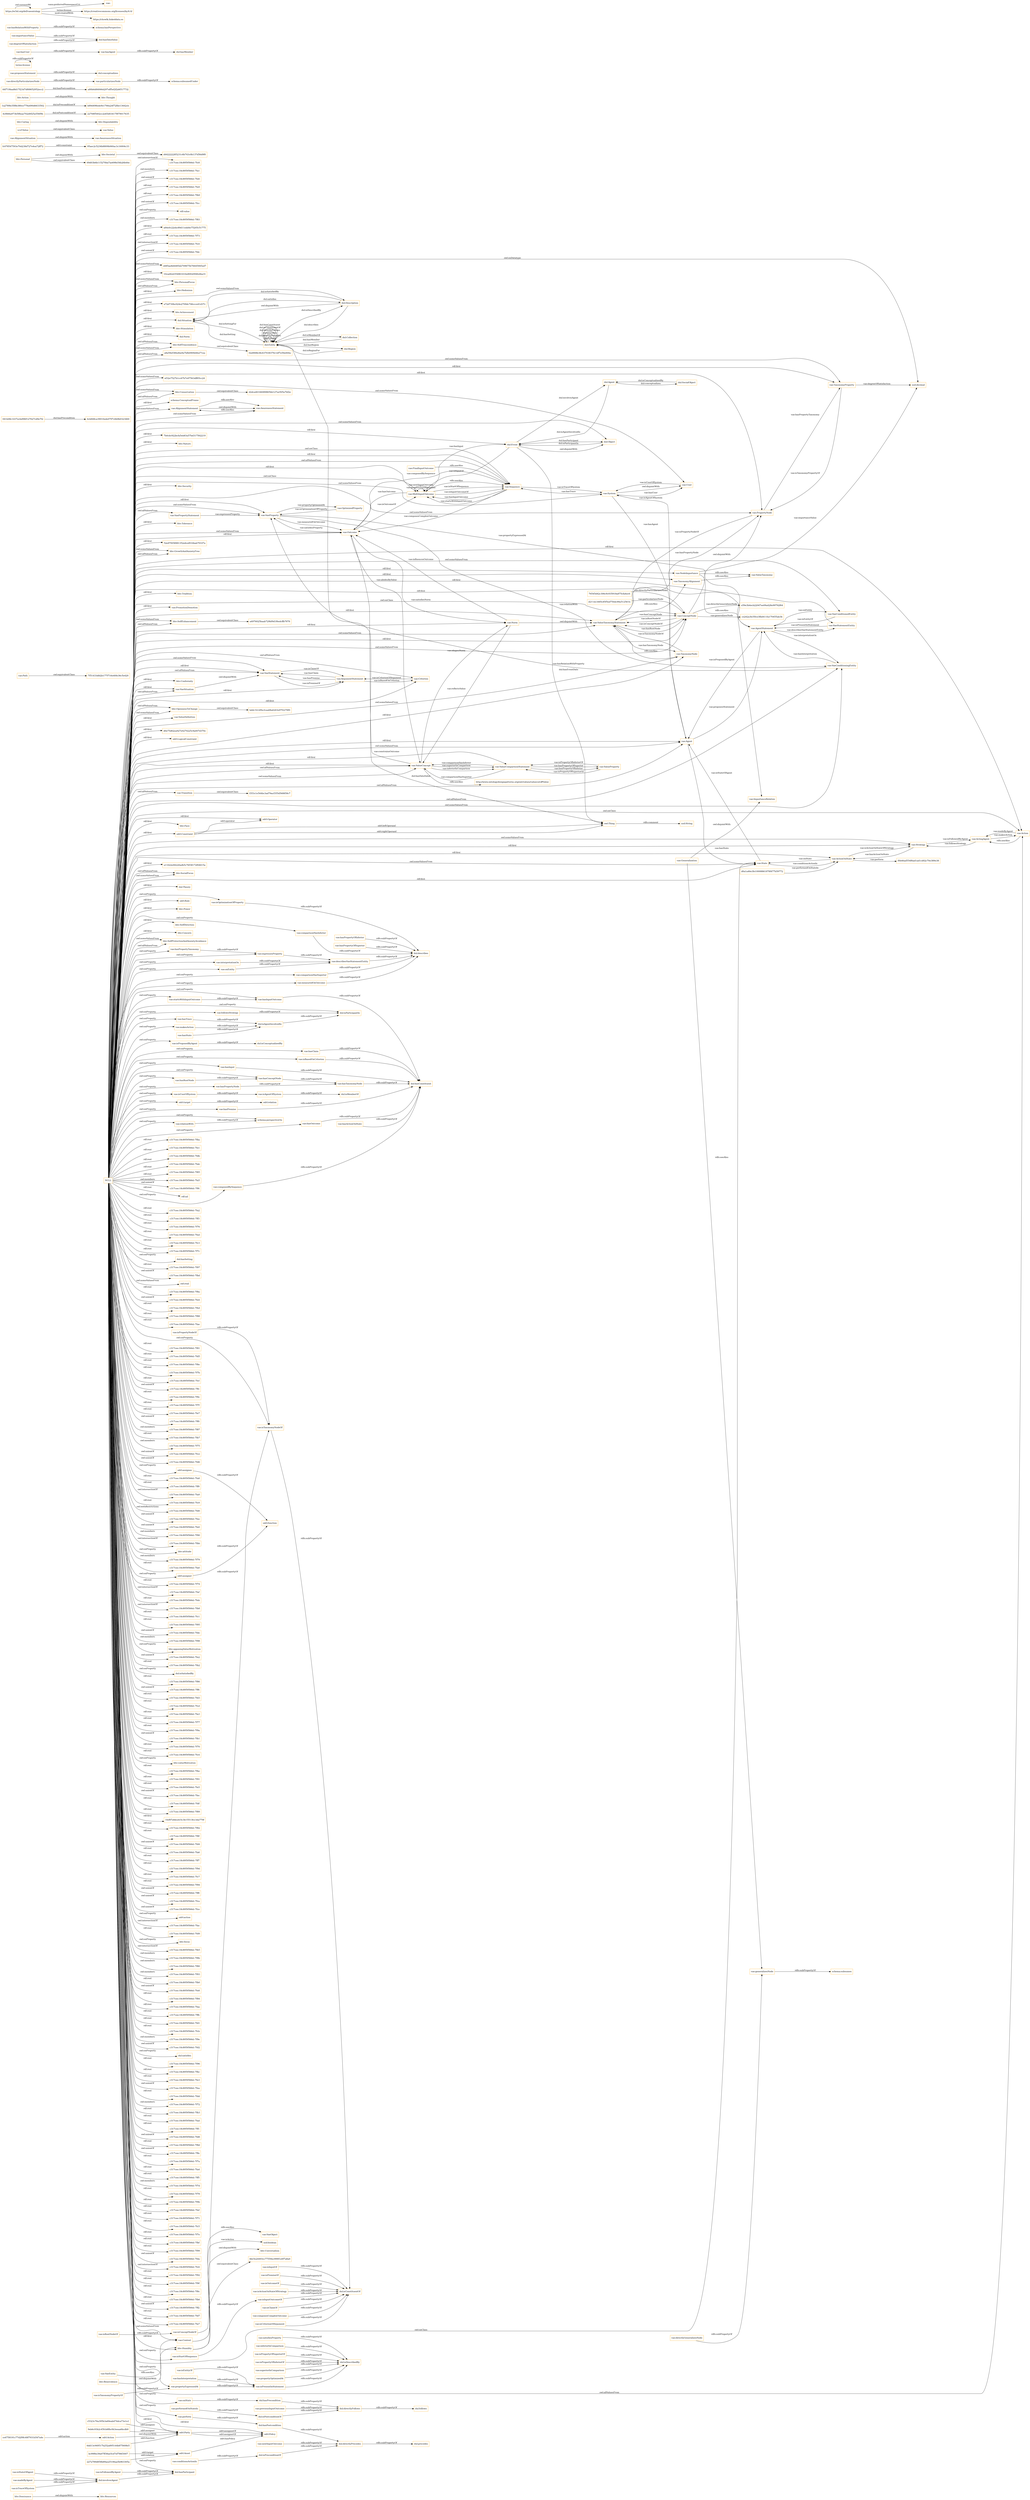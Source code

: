 digraph ar2dtool_diagram { 
rankdir=LR;
size="1501"
node [shape = rectangle, color="orange"]; "bhv:Dominance" "dul:Situation" "odrl:Action" "vae:Path" "e685ae8d4485d2709675b76645945ed7" "10cad42d354861616e8002094fe4ba31" "4cb848ca39010ede0797c6b9b0323460" "bhv:PersonalFocus" "bhv:Hedonism" "bhv:Societal" "vae:NodeImportance" "76545d42c306c9c935918a875cfa4ec6" "bhv:Universalism" "ce4758191c77d2f9fc48f7931b547a4e" "a72d730bc024e2709dc746ccce41d37c" "95aec2c5236b8809b060ac3c16004c33" "vae:AwarenessSituation" "02d908b38c637038379c1df7e59e004a" "vae:Value" "d442222285231c6b743c0b137d56d9f0" "bhv:Achievement" "odrl:Policy" "bhv:Stimulation" "d0a1a46e3fe10008861878f477b59772" "dul:Norm" "vae:AlignmentSituation" "odrl:Operator" "a8a59ef38fa4be9a7bfb0909d4b271ea" "vae:VaeProperty" "bhv:SelfTrascendence" "ef32e7527b1cc67b7e97563dff05cc24" "vae:Outcome" "schema:ConceptualFrame" "vae:VaeEntity" "vae:MultiInputOutcome" "bc99f6e39a07ff38ae5cd7ef786f3007" "bhv:Conservation" "vae:AlignmentStatement" "7b0cbc922bcfa5eb83a57bd317562219" "bhv:Dependability" "227a789d858b89ae25106aa5b963305a" "dul:SocialObject" "bhv:Caring" "odrl:Asset" "bhv:Nature" "e59e3b4ecb22047ee09a428e99792f64" "vae:Generalization" "69d03b6b115270ba7ae698e54b26b44e" "vae:Context" "d2dca46166089865bb127ee505a7bf2e" "vae:ActionOnState" "vae:VaeStatement" "vae:TaxonomyProperty" "bhv:Security" "22708f5402cc2e65d03417f879017635" "vae:ConceptNode" "dul:Object" "bddc1b1df4a3caa68a6263e97f2278f0" "b89d498ede9e1766a24f72fbe13442cb" "f0b46ad554f6ad1ad1cd02c70e389e38" "bhv:Tolerance" "vae:System" "bhv:Humility" "odrl:Party" "7f51433dfd2b177f716e40fe36c5e420" "d211dc3485c85f5ed750dc99a512561b" "6dd13c949517b252a895144b875608e5" "vae:Norm" "52e97f458981352e6cef016bab79107a" "bhv:GrowthAndAnxietyFree" "vae:User" "vae:Sequence" "vae:AgentStatement" "vae:VaeConditionedEntity" "fc078547593e70d238d727e4ea72ff72" "bhv:Tradition" "dul:Event" "vae:PromotionDemotion" "dul:Agent" "vae:ValueTaxonomyStatement" "vae:TaxonomyAlignment" "bhv:SelfEnhancement" "vae:Strategy" "vae:Agent" "bhv:Benevolence" "vae:FinalInputOutcome" "vae:VaeSituation" "bhv:Conformity" "vae:Action" "bhv:Resources" "dul:Collection" "vae:AwarenessStatement" "8dc5e24493cc77559ec999f1e0f7a8a0" "vae:ValueDefinition" "bhv:OpennessToChange" "ce242a3b35fce3fbd411fa170455ab3b" "d0e75d62ea927e0270225c9a007d370c" "c5323c76a395b3a69eab474dca73e1e1" "vae:ActingAgent" "odrl:LogicalConstraint" "9eb6c93b2c45fcb8fbc0b3eeaa6bcdb9" "vae:ValueConcept" "vae:PropertyNode" "vae:ValueProperty" "vae:ValueComparisonStatement" "vae:VaeStatementEntity" "vae:Criterion" "bhv:Thought" "vae:Transition" "vae:State" "dul:Entity" "bhv:Face" "vae:VaeConditioningEntity" "vae:TaxonomyNode" "vae:VaePropertyStatement" "a11622e94220adb5c76f38172f04615a" "bhv:SocialFocus" "odrl:Constraint" "vae:OptimizedProperty" "dul:Theory" "dul:Region" "dul:Description" "6cf666a973b5f8eae702d0f25a556f9b" "1a2789b35f8b380ce779a490d6633502" "a80b6d84066d297eff5ef2f2d6517732" "bhv:Action" "vcvf:Value" "odrl:Rule" "bhv:Power" "vae:ImportanceRelation" "bhv:Personal" "a4976025baab729bf9d1f6edcffb7878" "f353c1e544bc3ad79acf355d568858c7" "041b08c1437ecfa996f127627cd9e7f2" "44f719bad8d17f23d7df68652952ecc2" "vae:ArgumentStatement" "bhv:SelfDirection" "bhv:Concern" "bhv:SelfProtectionAndAnxietyAvoidance" ; /*classes style*/
	"bhv:Action" -> "bhv:Thought" [ label = "owl:disjointWith" ];
	"vae:particularizesNode" -> "schema:subsumedUnder" [ label = "rdfs:subPropertyOf" ];
	"vae:hasConceptNode" -> "vae:hasTaxonomyNode" [ label = "rdfs:subPropertyOf" ];
	"vae:ConceptNode" -> "vae:PropertyNode" [ label = "owl:disjointWith" ];
	"vae:isTaxonomyNodeOf" -> "dul:isConstituentOf" [ label = "rdfs:subPropertyOf" ];
	"vae:proposesStatement" -> "dul:conceptualizes" [ label = "rdfs:subPropertyOf" ];
	"vae:previousInputOutcome" -> "dul:directlyFollows" [ label = "rdfs:subPropertyOf" ];
	"vae:hasTaxonomyNode" -> "dul:hasConstituent" [ label = "rdfs:subPropertyOf" ];
	"vae:nextInputOutcome" -> "dul:directlyPrecedes" [ label = "rdfs:subPropertyOf" ];
	"vae:VaeSituation" -> "vae:VaeStatement" [ label = "owl:disjointWith" ];
	"vae:comparisonHasInferior" -> "dul:describes" [ label = "rdfs:subPropertyOf" ];
	"vae:hasTrace" -> "dul:isAgentInvolvedIn" [ label = "rdfs:subPropertyOf" ];
	"vae:Path" -> "7f51433dfd2b177f716e40fe36c5e420" [ label = "owl:equivalentClass" ];
	"vae:isInputOf" -> "dul:isConstituentOf" [ label = "rdfs:subPropertyOf" ];
	"dul:involvesAgent" -> "dul:hasParticipant" [ label = "rdfs:subPropertyOf" ];
	"terms:license" -> "terms:license" [ label = "rdfs:subPropertyOf" ];
	"dul:isAgentInvolvedIn" -> "dul:isParticipantIn" [ label = "rdfs:subPropertyOf" ];
	"bhv:SelfTrascendence" -> "02d908b38c637038379c1df7e59e004a" [ label = "owl:equivalentClass" ];
	"vae:describesVaeStatementEntity" -> "dul:describes" [ label = "rdfs:subPropertyOf" ];
	"vae:hasPropertyTaxonomy" -> "vae:expressesProperty" [ label = "rdfs:subPropertyOf" ];
	"dul:Event" -> "dul:Object" [ label = "owl:disjointWith" ];
	"vae:isPremiseOf" -> "dul:isConstituentOf" [ label = "rdfs:subPropertyOf" ];
	"vae:interpretationOn" -> "vae:describesVaeStatementEntity" [ label = "rdfs:subPropertyOf" ];
	"dul:Description" -> "dul:Situation" [ label = "owl:disjointWith" ];
	"odrl:Action" -> "odrl:Party" [ label = "owl:disjointWith" ];
	"vae:madeByAgent" -> "dul:involvesAgent" [ label = "rdfs:subPropertyOf" ];
	"dul:isPreconditionOf" -> "dul:directlyPrecedes" [ label = "rdfs:subPropertyOf" ];
	"vae:isOutcomeOf" -> "dul:isConstituentOf" [ label = "rdfs:subPropertyOf" ];
	"vae:isPresentInStatement" -> "dul:isDescribedBy" [ label = "rdfs:subPropertyOf" ];
	"vae:hasInput" -> "dul:hasConstituent" [ label = "rdfs:subPropertyOf" ];
	"bhv:Personal" -> "bhv:Societal" [ label = "owl:disjointWith" ];
	"bhv:Personal" -> "69d03b6b115270ba7ae698e54b26b44e" [ label = "owl:equivalentClass" ];
	"vae:hasUser" -> "vae:hasAgent" [ label = "rdfs:subPropertyOf" ];
	"vae:onState" -> "dul:hasPrecondition" [ label = "rdfs:subPropertyOf" ];
	"vae:hasActionOnState" -> "dul:hasConstituent" [ label = "rdfs:subPropertyOf" ];
	"vae:hasPropertyNode" -> "vae:hasTaxonomyNode" [ label = "rdfs:subPropertyOf" ];
	"dul:hasPrecondition" -> "dul:directlyFollows" [ label = "rdfs:subPropertyOf" ];
	"vae:hasPropertyOfSuperior" -> "dul:describes" [ label = "rdfs:subPropertyOf" ];
	"bhv:Conservation" -> "d2dca46166089865bb127ee505a7bf2e" [ label = "owl:equivalentClass" ];
	"vae:isPropertyNodeOf" -> "vae:isTaxonomyNodeOf" [ label = "rdfs:subPropertyOf" ];
	"bhv:Societal" -> "d442222285231c6b743c0b137d56d9f0" [ label = "owl:equivalentClass" ];
	"vae:Transition" -> "f353c1e544bc3ad79acf355d568858c7" [ label = "owl:equivalentClass" ];
	"vae:comparisonHasSuperior" -> "dul:describes" [ label = "rdfs:subPropertyOf" ];
	"vae:hasOutcome" -> "dul:hasConstituent" [ label = "rdfs:subPropertyOf" ];
	"vae:Norm" -> "vae:ValueTaxonomyStatement" [ label = "owl:disjointWith" ];
	"vae:importanceValue" -> "dul:hasDataValue" [ label = "rdfs:subPropertyOf" ];
	"vae:isProposedByAgent" -> "dul:isConceptualizedBy" [ label = "rdfs:subPropertyOf" ];
	"bhv:Dominance" -> "bhv:Resources" [ label = "owl:disjointWith" ];
	"vae:isEntityOf" -> "vae:isPresentInStatement" [ label = "rdfs:subPropertyOf" ];
	"vae:MultiInputOutcome" -> "vae:Sequence" [ label = "rdfs:seeAlso" ];
	"vae:propertyExpressedAt" -> "vae:isPresentInStatement" [ label = "rdfs:subPropertyOf" ];
	"vae:hasState" -> "dul:isAgentInvolvedIn" [ label = "rdfs:subPropertyOf" ];
	"vae:AwarenessStatement" -> "vae:AlignmentStatement" [ label = "rdfs:seeAlso" ];
	"vae:isConceptNodeOf" -> "vae:isTaxonomyNodeOf" [ label = "rdfs:subPropertyOf" ];
	"bhv:Caring" -> "bhv:Dependability" [ label = "owl:disjointWith" ];
	"vae:hasRootNode" -> "vae:hasConceptNode" [ label = "rdfs:subPropertyOf" ];
	"vae:isAgentOfSystem" -> "dul:isMemberOf" [ label = "rdfs:subPropertyOf" ];
	"vae:ValueConcept" -> "http://www.ontologydesignpatterns.org/ont/values/valuecore#Value" [ label = "rdfs:seeAlso" ];
	"vae:isInputOutcomeOf" -> "dul:isConstituentOf" [ label = "rdfs:subPropertyOf" ];
	"vae:isTaxonomyPropertyOf" -> "vae:propertyExpressedAt" [ label = "rdfs:subPropertyOf" ];
	"vae:directlyParticularizesNode" -> "vae:particularizesNode" [ label = "rdfs:subPropertyOf" ];
	"vae:isRootNodeOf" -> "vae:isConceptNodeOf" [ label = "rdfs:subPropertyOf" ];
	"vae:expressesProperty" -> "vae:describesVaeStatementEntity" [ label = "rdfs:subPropertyOf" ];
	"vae:hasAgent" -> "dul:hasMember" [ label = "rdfs:subPropertyOf" ];
	"vae:isFollowedByAgent" -> "dul:hasParticipant" [ label = "rdfs:subPropertyOf" ];
	"vae:hasRelationWithProperty" -> "schema:hasPerspective" [ label = "rdfs:subPropertyOf" ];
	"vae:measuredOnOutcome" -> "dul:describes" [ label = "rdfs:subPropertyOf" ];
	"vae:perform" -> "dul:hasPostcondition" [ label = "rdfs:subPropertyOf" ];
	"vcvf:Value" -> "vae:Value" [ label = "owl:equivalentClass" ];
	"vae:isTraceOfSystem" -> "dul:involvesAgent" [ label = "rdfs:subPropertyOf" ];
	"vae:degreeOfSatisfaction" -> "dul:hasDataValue" [ label = "rdfs:subPropertyOf" ];
	"vae:directlyGeneralizesNode" -> "vae:generalizesNode" [ label = "rdfs:subPropertyOf" ];
	"vae:conditionsActionIn" -> "dul:isPreconditionOf" [ label = "rdfs:subPropertyOf" ];
	"vae:superiorInComparison" -> "dul:isDescribedBy" [ label = "rdfs:subPropertyOf" ];
	"vae:System" -> "vae:User" [ label = "owl:disjointWith" ];
	"vae:ValueTaxonomyStatement" -> "vae:TaxonomyAlignment" [ label = "rdfs:seeAlso" ];
	"vae:TaxonomyNode" -> "vae:ValueTaxonomyStatement" [ label = "rdfs:seeAlso" ];
	"vae:followsStrategy" -> "dul:isParticipantIn" [ label = "rdfs:subPropertyOf" ];
	"vae:hasPropertyOfInferior" -> "dul:describes" [ label = "rdfs:subPropertyOf" ];
	"vae:composedBySequence" -> "dul:hasConstituent" [ label = "rdfs:subPropertyOf" ];
	"vae:AlignmentSituation" -> "vae:AwarenessSituation" [ label = "owl:disjointWith" ];
	"https://w3id.org/def/vaeontology" -> "vae:" [ label = "vann:preferredNamespaceUri" ];
	"https://w3id.org/def/vaeontology" -> "https://creativecommons.org/licenses/by/4.0/" [ label = "terms:license" ];
	"https://w3id.org/def/vaeontology" -> "https://w3id.org/def/vaeontology" [ label = "owl:versionIRI" ];
	"https://w3id.org/def/vaeontology" -> "https://chowlk.linkeddata.es" [ label = "mod:createdWith" ];
	"vae:isActionOnStateOfStrategy" -> "dul:isConstituentOf" [ label = "rdfs:subPropertyOf" ];
	"vae:startsWithInputOutcome" -> "vae:hasInputOutcome" [ label = "rdfs:subPropertyOf" ];
	"vae:isOptimizationOfProperty" -> "dul:describes" [ label = "rdfs:subPropertyOf" ];
	"vae:propertyOptimizedAt" -> "dul:isDescribedBy" [ label = "rdfs:subPropertyOf" ];
	"bhv:Humility" -> "bhv:Universalism" [ label = "owl:disjointWith" ];
	"bhv:Humility" -> "8dc5e24493cc77559ec999f1e0f7a8a0" [ label = "owl:equivalentClass" ];
	"vae:FinalInputOutcome" -> "vae:Sequence" [ label = "rdfs:seeAlso" ];
	"odrl:target" -> "odrl:relation" [ label = "rdfs:subPropertyOf" ];
	"bhv:SelfEnhancement" -> "a4976025baab729bf9d1f6edcffb7878" [ label = "owl:equivalentClass" ];
	"dul:directlyPrecedes" -> "dul:precedes" [ label = "rdfs:subPropertyOf" ];
	"vae:makesAction" -> "dul:isAgentInvolvedIn" [ label = "rdfs:subPropertyOf" ];
	"vae:satisfiesProperty" -> "dul:isDescribedBy" [ label = "rdfs:subPropertyOf" ];
	"vae:TaxonomyAlignment" -> "vae:ValueTaxonomy" [ label = "rdfs:seeAlso" ];
	"vae:relationWith" -> "schema:perspectiveOn" [ label = "rdfs:subPropertyOf" ];
	"vae:NodeImportance" -> "vae:ValueTaxonomy" [ label = "rdfs:seeAlso" ];
	"vae:NodeImportance" -> "vae:ImportanceRelation" [ label = "rdfs:seeAlso" ];
	"vae:Action" -> "vae:ActingAgent" [ label = "rdfs:seeAlso" ];
	"vae:inferiorInComparison" -> "dul:isDescribedBy" [ label = "rdfs:subPropertyOf" ];
	"vae:VaeEntity" -> "vae:Context" [ label = "rdfs:seeAlso" ];
	"vae:isClaimOf" -> "dul:isConstituentOf" [ label = "rdfs:subPropertyOf" ];
	"vae:hasInputOutcome" -> "dul:hasConstituent" [ label = "rdfs:subPropertyOf" ];
	"vae:isPropertyOfSuperiorOf" -> "dul:isDescribedBy" [ label = "rdfs:subPropertyOf" ];
	"vae:isStateOfAgent" -> "dul:involvesAgent" [ label = "rdfs:subPropertyOf" ];
	"vae:Generalization" -> "vae:generalizesNode" [ label = "rdfs:seeAlso" ];
	"vae:Generalization" -> "vae:ImportanceRelation" [ label = "owl:disjointWith" ];
	"vae:Context" -> "vae:VaeObject" [ label = "rdfs:seeAlso" ];
	"NULL" -> "c317cee:18c8959566d:-7fba" [ label = "rdf:rest" ];
	"NULL" -> "c317cee:18c8959566d:-7fe1" [ label = "rdf:rest" ];
	"NULL" -> "vae:hasConceptNode" [ label = "owl:onProperty" ];
	"NULL" -> "c317cee:18c8959566d:-7fdb" [ label = "rdf:rest" ];
	"NULL" -> "bhv:PersonalFocus" [ label = "owl:someValuesFrom" ];
	"NULL" -> "bhv:Hedonism" [ label = "rdf:first" ];
	"NULL" -> "c317cee:18c8959566d:-7fab" [ label = "rdf:rest" ];
	"NULL" -> "c317cee:18c8959566d:-7f85" [ label = "rdf:rest" ];
	"NULL" -> "c317cee:18c8959566d:-7fa5" [ label = "owl:members" ];
	"NULL" -> "bhv:Conservation" [ label = "owl:allValuesFrom" ];
	"NULL" -> "c317cee:18c8959566d:-7ff4" [ label = "owl:unionOf" ];
	"NULL" -> "rdf:nil" [ label = "rdf:rest" ];
	"NULL" -> "vae:VaeConditioningEntity" [ label = "owl:someValuesFrom" ];
	"NULL" -> "vae:isBasedOnCriterion" [ label = "owl:onProperty" ];
	"NULL" -> "vae:interpretationOn" [ label = "owl:onProperty" ];
	"NULL" -> "vae:isTaxonomyNodeOf" [ label = "owl:onProperty" ];
	"NULL" -> "vae:ConceptNode" [ label = "rdf:first" ];
	"NULL" -> "c317cee:18c8959566d:-7fa2" [ label = "rdf:rest" ];
	"NULL" -> "vae:PropertyNode" [ label = "rdf:first" ];
	"NULL" -> "c317cee:18c8959566d:-7ff3" [ label = "rdf:rest" ];
	"NULL" -> "c317cee:18c8959566d:-7f76" [ label = "rdf:rest" ];
	"NULL" -> "e685ae8d4485d2709675b76645945ed7" [ label = "owl:someValuesFrom" ];
	"NULL" -> "c317cee:18c8959566d:-7fed" [ label = "rdf:rest" ];
	"NULL" -> "odrl:assignee" [ label = "owl:onProperty" ];
	"NULL" -> "vae:ConceptNode" [ label = "owl:someValuesFrom" ];
	"NULL" -> "c317cee:18c8959566d:-7fc3" [ label = "rdf:rest" ];
	"NULL" -> "c317cee:18c8959566d:-7f7c" [ label = "rdf:rest" ];
	"NULL" -> "vae:expressesProperty" [ label = "owl:onProperty" ];
	"NULL" -> "vae:VaeSituation" [ label = "owl:allValuesFrom" ];
	"NULL" -> "dul:hasSetting" [ label = "owl:onProperty" ];
	"NULL" -> "a11622e94220adb5c76f38172f04615a" [ label = "rdf:first" ];
	"NULL" -> "c317cee:18c8959566d:-7f97" [ label = "rdf:rest" ];
	"NULL" -> "bhv:SelfTrascendence" [ label = "owl:someValuesFrom" ];
	"NULL" -> "c317cee:18c8959566d:-7fbd" [ label = "owl:unionOf" ];
	"NULL" -> "owl:real" [ label = "owl:someValuesFrom" ];
	"NULL" -> "odrl:LogicalConstraint" [ label = "rdf:first" ];
	"NULL" -> "c317cee:18c8959566d:-7f8a" [ label = "rdf:rest" ];
	"NULL" -> "vae:onEntity" [ label = "owl:onProperty" ];
	"NULL" -> "vae:VaeConditioningEntity" [ label = "owl:allValuesFrom" ];
	"NULL" -> "c317cee:18c8959566d:-7fe4" [ label = "owl:unionOf" ];
	"NULL" -> "c317cee:18c8959566d:-7fb4" [ label = "rdf:rest" ];
	"NULL" -> "vae:TaxonomyNode" [ label = "rdf:first" ];
	"NULL" -> "c317cee:18c8959566d:-7f88" [ label = "rdf:rest" ];
	"NULL" -> "c317cee:18c8959566d:-7fae" [ label = "rdf:rest" ];
	"NULL" -> "vae:comparisonHasInferior" [ label = "owl:onProperty" ];
	"NULL" -> "a72d730bc024e2709dc746ccce41d37c" [ label = "rdf:first" ];
	"NULL" -> "vae:isUserOfSystem" [ label = "owl:onProperty" ];
	"NULL" -> "c317cee:18c8959566d:-7f81" [ label = "rdf:rest" ];
	"NULL" -> "c317cee:18c8959566d:-7fd5" [ label = "rdf:rest" ];
	"NULL" -> "c317cee:18c8959566d:-7f8e" [ label = "rdf:rest" ];
	"NULL" -> "vae:ActionOnState" [ label = "rdf:first" ];
	"NULL" -> "vae:VaeStatement" [ label = "owl:someValuesFrom" ];
	"NULL" -> "c317cee:18c8959566d:-7f7b" [ label = "rdf:rest" ];
	"NULL" -> "c317cee:18c8959566d:-7fcf" [ label = "rdf:rest" ];
	"NULL" -> "vae:Criterion" [ label = "owl:allValuesFrom" ];
	"NULL" -> "c317cee:18c8959566d:-7ffc" [ label = "owl:unionOf" ];
	"NULL" -> "bhv:GrowthAndAnxietyFree" [ label = "owl:someValuesFrom" ];
	"NULL" -> "vae:Strategy" [ label = "owl:someValuesFrom" ];
	"NULL" -> "c317cee:18c8959566d:-7f9c" [ label = "rdf:rest" ];
	"NULL" -> "vae:ConceptNode" [ label = "owl:onClass" ];
	"NULL" -> "vae:Action" [ label = "rdf:first" ];
	"NULL" -> "vae:hasOutcome" [ label = "owl:onProperty" ];
	"NULL" -> "c317cee:18c8959566d:-7f7f" [ label = "rdf:rest" ];
	"NULL" -> "c317cee:18c8959566d:-7fe7" [ label = "rdf:rest" ];
	"NULL" -> "vae:AwarenessStatement" [ label = "owl:someValuesFrom" ];
	"NULL" -> "c317cee:18c8959566d:-7ff0" [ label = "owl:unionOf" ];
	"NULL" -> "c317cee:18c8959566d:-7f87" [ label = "owl:members" ];
	"NULL" -> "c317cee:18c8959566d:-7fb7" [ label = "rdf:rest" ];
	"NULL" -> "c317cee:18c8959566d:-7f75" [ label = "owl:members" ];
	"NULL" -> "vae:startsWithInputOutcome" [ label = "owl:onProperty" ];
	"NULL" -> "c317cee:18c8959566d:-7fc2" [ label = "owl:unionOf" ];
	"NULL" -> "odrl:Operator" [ label = "rdf:first" ];
	"NULL" -> "c317cee:18c8959566d:-7fd6" [ label = "owl:unionOf" ];
	"NULL" -> "d0e75d62ea927e0270225c9a007d370c" [ label = "rdf:first" ];
	"NULL" -> "vae:Agent" [ label = "owl:someValuesFrom" ];
	"NULL" -> "vae:isStartOfSequence" [ label = "owl:onProperty" ];
	"NULL" -> "bhv:Tradition" [ label = "rdf:first" ];
	"NULL" -> "c317cee:18c8959566d:-7fa8" [ label = "rdf:rest" ];
	"NULL" -> "vae:hasInput" [ label = "owl:onProperty" ];
	"NULL" -> "c317cee:18c8959566d:-7ff9" [ label = "rdf:rest" ];
	"NULL" -> "vae:Sequence" [ label = "owl:onClass" ];
	"NULL" -> "vae:hasRootNode" [ label = "owl:onProperty" ];
	"NULL" -> "vae:NodeImportance" [ label = "rdf:first" ];
	"NULL" -> "c317cee:18c8959566d:-7fa9" [ label = "owl:intersectionOf" ];
	"NULL" -> "c317cee:18c8959566d:-7fc9" [ label = "rdf:rest" ];
	"NULL" -> "vae:VaeConditionedEntity" [ label = "owl:someValuesFrom" ];
	"NULL" -> "c317cee:18c8959566d:-7fd0" [ label = "owl:withRestrictions" ];
	"NULL" -> "c317cee:18c8959566d:-7fee" [ label = "owl:unionOf" ];
	"NULL" -> "bhv:SelfEnhancement" [ label = "owl:someValuesFrom" ];
	"NULL" -> "bhv:GrowthAndAnxietyFree" [ label = "owl:allValuesFrom" ];
	"NULL" -> "vae:Outcome" [ label = "owl:someValuesFrom" ];
	"NULL" -> "bhv:SelfDirection" [ label = "rdf:first" ];
	"NULL" -> "vae:hasInputOutcome" [ label = "owl:onProperty" ];
	"NULL" -> "vae:TaxonomyProperty" [ label = "owl:someValuesFrom" ];
	"NULL" -> "dul:Theory" [ label = "rdf:first" ];
	"NULL" -> "c317cee:18c8959566d:-7fe0" [ label = "owl:unionOf" ];
	"NULL" -> "dul:Event" [ label = "rdf:first" ];
	"NULL" -> "c317cee:18c8959566d:-7f90" [ label = "owl:members" ];
	"NULL" -> "vae:ArgumentStatement" [ label = "rdf:first" ];
	"NULL" -> "c317cee:18c8959566d:-7fbb" [ label = "owl:intersectionOf" ];
	"NULL" -> "bhv:attitude" [ label = "owl:onProperty" ];
	"NULL" -> "c317cee:18c8959566d:-7f79" [ label = "owl:members" ];
	"NULL" -> "vae:Norm" [ label = "rdf:first" ];
	"NULL" -> "c317cee:18c8959566d:-7fa0" [ label = "rdf:rest" ];
	"NULL" -> "schema:perspectiveOn" [ label = "owl:onProperty" ];
	"NULL" -> "c317cee:18c8959566d:-7f74" [ label = "rdf:rest" ];
	"NULL" -> "c317cee:18c8959566d:-7faf" [ label = "owl:intersectionOf" ];
	"NULL" -> "c317cee:18c8959566d:-7feb" [ label = "rdf:rest" ];
	"NULL" -> "vae:VaeProperty" [ label = "rdf:first" ];
	"NULL" -> "c317cee:18c8959566d:-7fb8" [ label = "owl:intersectionOf" ];
	"NULL" -> "c317cee:18c8959566d:-7fc1" [ label = "rdf:rest" ];
	"NULL" -> "c317cee:18c8959566d:-7f95" [ label = "rdf:rest" ];
	"NULL" -> "c317cee:18c8959566d:-7fde" [ label = "owl:unionOf" ];
	"NULL" -> "c317cee:18c8959566d:-7f98" [ label = "owl:members" ];
	"NULL" -> "bhv:opposingValueMotivation" [ label = "owl:onProperty" ];
	"NULL" -> "bhv:Humility" [ label = "rdf:first" ];
	"NULL" -> "c317cee:18c8959566d:-7fe2" [ label = "owl:unionOf" ];
	"NULL" -> "c317cee:18c8959566d:-7fb2" [ label = "rdf:rest" ];
	"NULL" -> "dul:isSatisfiedBy" [ label = "owl:onProperty" ];
	"NULL" -> "vae:TaxonomyProperty" [ label = "rdf:first" ];
	"NULL" -> "c317cee:18c8959566d:-7f86" [ label = "rdf:rest" ];
	"NULL" -> "c317cee:18c8959566d:-7ff6" [ label = "owl:unionOf" ];
	"NULL" -> "c317cee:18c8959566d:-7fd3" [ label = "rdf:rest" ];
	"NULL" -> "vae:State" [ label = "owl:onClass" ];
	"NULL" -> "c317cee:18c8959566d:-7fcd" [ label = "rdf:rest" ];
	"NULL" -> "c317cee:18c8959566d:-7fa3" [ label = "rdf:rest" ];
	"NULL" -> "bhv:OpennessToChange" [ label = "owl:allValuesFrom" ];
	"NULL" -> "c317cee:18c8959566d:-7f77" [ label = "rdf:rest" ];
	"NULL" -> "c317cee:18c8959566d:-7f9a" [ label = "rdf:rest" ];
	"NULL" -> "vae:VaeStatement" [ label = "rdf:first" ];
	"NULL" -> "c317cee:18c8959566d:-7fb1" [ label = "owl:unionOf" ];
	"NULL" -> "vae:VaeSituation" [ label = "rdf:first" ];
	"NULL" -> "c317cee:18c8959566d:-7f70" [ label = "rdf:rest" ];
	"NULL" -> "c317cee:18c8959566d:-7fc4" [ label = "rdf:rest" ];
	"NULL" -> "bhv:valueMotivation" [ label = "owl:onProperty" ];
	"NULL" -> "vae:relationWith" [ label = "owl:onProperty" ];
	"NULL" -> "c317cee:18c8959566d:-7fbe" [ label = "rdf:rest" ];
	"NULL" -> "bhv:Stimulation" [ label = "rdf:first" ];
	"NULL" -> "c317cee:18c8959566d:-7f91" [ label = "rdf:rest" ];
	"NULL" -> "c317cee:18c8959566d:-7fe5" [ label = "rdf:rest" ];
	"NULL" -> "ef32e7527b1cc67b7e97563dff05cc24" [ label = "owl:someValuesFrom" ];
	"NULL" -> "c317cee:18c8959566d:-7fec" [ label = "owl:unionOf" ];
	"NULL" -> "c317cee:18c8959566d:-7fdf" [ label = "rdf:rest" ];
	"NULL" -> "odrl:Constraint" [ label = "rdf:first" ];
	"NULL" -> "vae:Action" [ label = "owl:onClass" ];
	"NULL" -> "odrl:target" [ label = "owl:onProperty" ];
	"NULL" -> "c317cee:18c8959566d:-7f89" [ label = "rdf:rest" ];
	"NULL" -> "1fef87e8dcefc5c3b15513fcc3da779f" [ label = "rdf:first" ];
	"NULL" -> "vae:Transition" [ label = "owl:allValuesFrom" ];
	"NULL" -> "c317cee:18c8959566d:-7f82" [ label = "rdf:rest" ];
	"NULL" -> "c317cee:18c8959566d:-7f8f" [ label = "rdf:rest" ];
	"NULL" -> "vae:makesAction" [ label = "owl:onProperty" ];
	"NULL" -> "c317cee:18c8959566d:-7fd4" [ label = "owl:unionOf" ];
	"NULL" -> "dul:Object" [ label = "owl:someValuesFrom" ];
	"NULL" -> "vae:onState" [ label = "owl:onProperty" ];
	"NULL" -> "dul:isParticipantIn" [ label = "owl:onProperty" ];
	"NULL" -> "vae:VaeProperty" [ label = "owl:someValuesFrom" ];
	"NULL" -> "bhv:SelfProtectionAndAnxietyAvoidance" [ label = "owl:someValuesFrom" ];
	"NULL" -> "vae:Agent" [ label = "owl:allValuesFrom" ];
	"NULL" -> "c317cee:18c8959566d:-7fa6" [ label = "rdf:rest" ];
	"NULL" -> "c317cee:18c8959566d:-7ff7" [ label = "rdf:rest" ];
	"NULL" -> "c317cee:18c8959566d:-7f9d" [ label = "rdf:rest" ];
	"NULL" -> "c317cee:18c8959566d:-7fc7" [ label = "rdf:rest" ];
	"NULL" -> "vae:PropertyNode" [ label = "owl:someValuesFrom" ];
	"NULL" -> "dul:Situation" [ label = "rdf:first" ];
	"NULL" -> "bhv:SelfEnhancement" [ label = "owl:allValuesFrom" ];
	"NULL" -> "c317cee:18c8959566d:-7f94" [ label = "rdf:rest" ];
	"NULL" -> "vae:hasPropertyNode" [ label = "owl:onProperty" ];
	"NULL" -> "dul:Description" [ label = "owl:someValuesFrom" ];
	"NULL" -> "c317cee:18c8959566d:-7ff8" [ label = "owl:unionOf" ];
	"NULL" -> "c317cee:18c8959566d:-7fca" [ label = "owl:unionOf" ];
	"NULL" -> "bhv:Conservation" [ label = "owl:someValuesFrom" ];
	"NULL" -> "bhv:PersonalFocus" [ label = "owl:allValuesFrom" ];
	"NULL" -> "schema:ConceptualFrame" [ label = "rdf:first" ];
	"NULL" -> "vae:Strategy" [ label = "rdf:first" ];
	"NULL" -> "vae:Outcome" [ label = "rdf:first" ];
	"NULL" -> "c317cee:18c8959566d:-7fce" [ label = "owl:unionOf" ];
	"NULL" -> "odrl:action" [ label = "owl:onProperty" ];
	"NULL" -> "vae:isProposedByAgent" [ label = "owl:onProperty" ];
	"NULL" -> "c317cee:18c8959566d:-7fac" [ label = "owl:intersectionOf" ];
	"NULL" -> "c317cee:18c8959566d:-7fd9" [ label = "rdf:rest" ];
	"NULL" -> "bhv:focus" [ label = "owl:onProperty" ];
	"NULL" -> "c317cee:18c8959566d:-7fb5" [ label = "owl:intersectionOf" ];
	"NULL" -> "a8a59ef38fa4be9a7bfb0909d4b271ea" [ label = "owl:allValuesFrom" ];
	"NULL" -> "c317cee:18c8959566d:-7f8b" [ label = "owl:members" ];
	"NULL" -> "vae:MultiInputOutcome" [ label = "rdf:first" ];
	"NULL" -> "7b0cbc922bcfa5eb83a57bd317562219" [ label = "rdf:first" ];
	"NULL" -> "c317cee:18c8959566d:-7f80" [ label = "owl:members" ];
	"NULL" -> "c317cee:18c8959566d:-7f93" [ label = "owl:members" ];
	"NULL" -> "vae:ValueTaxonomyStatement" [ label = "owl:someValuesFrom" ];
	"NULL" -> "c317cee:18c8959566d:-7fb0" [ label = "rdf:rest" ];
	"NULL" -> "c317cee:18c8959566d:-7fe8" [ label = "owl:unionOf" ];
	"NULL" -> "bhv:SelfProtectionAndAnxietyAvoidance" [ label = "owl:allValuesFrom" ];
	"NULL" -> "vae:ValueDefinition" [ label = "rdf:first" ];
	"NULL" -> "vae:TaxonomyAlignment" [ label = "rdf:first" ];
	"NULL" -> "c317cee:18c8959566d:-7f84" [ label = "rdf:rest" ];
	"NULL" -> "c317cee:18c8959566d:-7faa" [ label = "rdf:rest" ];
	"NULL" -> "c317cee:18c8959566d:-7ffb" [ label = "rdf:rest" ];
	"NULL" -> "bhv:Security" [ label = "rdf:first" ];
	"NULL" -> "vae:AgentStatement" [ label = "rdf:first" ];
	"NULL" -> "vae:propertyExpressedAt" [ label = "owl:onProperty" ];
	"NULL" -> "vae:AlignmentStatement" [ label = "owl:someValuesFrom" ];
	"NULL" -> "c317cee:18c8959566d:-7fd1" [ label = "rdf:rest" ];
	"NULL" -> "bhv:OpennessToChange" [ label = "owl:someValuesFrom" ];
	"NULL" -> "c317cee:18c8959566d:-7fcb" [ label = "rdf:rest" ];
	"NULL" -> "dul:hasParticipant" [ label = "owl:onProperty" ];
	"NULL" -> "c317cee:18c8959566d:-7f9e" [ label = "owl:members" ];
	"NULL" -> "odrl:assigner" [ label = "owl:onProperty" ];
	"NULL" -> "bhv:SocialFocus" [ label = "owl:someValuesFrom" ];
	"NULL" -> "c317cee:18c8959566d:-7fd2" [ label = "owl:unionOf" ];
	"NULL" -> "vae:ValueComparisonStatement" [ label = "rdf:first" ];
	"NULL" -> "dul:satisfies" [ label = "owl:onProperty" ];
	"NULL" -> "vae:VaePropertyStatement" [ label = "owl:allValuesFrom" ];
	"NULL" -> "odrl:Rule" [ label = "rdf:first" ];
	"NULL" -> "c317cee:18c8959566d:-7f96" [ label = "rdf:rest" ];
	"NULL" -> "c317cee:18c8959566d:-7fbc" [ label = "rdf:rest" ];
	"NULL" -> "bhv:SocialFocus" [ label = "owl:allValuesFrom" ];
	"NULL" -> "vae:ValueConcept" [ label = "owl:someValuesFrom" ];
	"NULL" -> "vae:hasPremise" [ label = "owl:onProperty" ];
	"NULL" -> "c317cee:18c8959566d:-7fe3" [ label = "rdf:rest" ];
	"NULL" -> "bhv:Tolerance" [ label = "rdf:first" ];
	"NULL" -> "c317cee:18c8959566d:-7fea" [ label = "owl:unionOf" ];
	"NULL" -> "c317cee:18c8959566d:-7fdd" [ label = "rdf:rest" ];
	"NULL" -> "vae:State" [ label = "owl:someValuesFrom" ];
	"NULL" -> "c317cee:18c8959566d:-7f72" [ label = "owl:members" ];
	"NULL" -> "bhv:Power" [ label = "rdf:first" ];
	"NULL" -> "bhv:Nature" [ label = "rdf:first" ];
	"NULL" -> "c317cee:18c8959566d:-7fb3" [ label = "rdf:rest" ];
	"NULL" -> "c317cee:18c8959566d:-7fad" [ label = "rdf:rest" ];
	"NULL" -> "c317cee:18c8959566d:-7ff1" [ label = "rdf:rest" ];
	"NULL" -> "c317cee:18c8959566d:-7fd8" [ label = "owl:unionOf" ];
	"NULL" -> "c317cee:18c8959566d:-7f8d" [ label = "rdf:rest" ];
	"NULL" -> "vae:Action" [ label = "owl:allValuesFrom" ];
	"NULL" -> "c317cee:18c8959566d:-7ffa" [ label = "owl:unionOf" ];
	"NULL" -> "vae:Agent" [ label = "rdf:first" ];
	"NULL" -> "c317cee:18c8959566d:-7f7a" [ label = "rdf:rest" ];
	"NULL" -> "vae:followsStrategy" [ label = "owl:onProperty" ];
	"NULL" -> "vae:Sequence" [ label = "rdf:first" ];
	"NULL" -> "bhv:Achievement" [ label = "rdf:first" ];
	"NULL" -> "vae:VaeStatementEntity" [ label = "rdf:first" ];
	"NULL" -> "bhv:Conformity" [ label = "rdf:first" ];
	"NULL" -> "c317cee:18c8959566d:-7fa4" [ label = "rdf:rest" ];
	"NULL" -> "vae:perform" [ label = "owl:onProperty" ];
	"NULL" -> "c317cee:18c8959566d:-7ff5" [ label = "rdf:rest" ];
	"NULL" -> "c317cee:18c8959566d:-7f7d" [ label = "owl:members" ];
	"NULL" -> "xsd:decimal" [ label = "owl:onDatatype" ];
	"NULL" -> "bhv:SelfTrascendence" [ label = "owl:allValuesFrom" ];
	"NULL" -> "c317cee:18c8959566d:-7f78" [ label = "rdf:rest" ];
	"NULL" -> "c317cee:18c8959566d:-7f9b" [ label = "rdf:rest" ];
	"NULL" -> "c317cee:18c8959566d:-7fef" [ label = "rdf:rest" ];
	"NULL" -> "52e97f458981352e6cef016bab79107a" [ label = "rdf:first" ];
	"NULL" -> "c317cee:18c8959566d:-7f71" [ label = "rdf:rest" ];
	"NULL" -> "c317cee:18c8959566d:-7fc5" [ label = "rdf:rest" ];
	"NULL" -> "c317cee:18c8959566d:-7f7e" [ label = "rdf:rest" ];
	"NULL" -> "odrl:Party" [ label = "rdf:first" ];
	"NULL" -> "c317cee:18c8959566d:-7fbf" [ label = "rdf:rest" ];
	"NULL" -> "c317cee:18c8959566d:-7f99" [ label = "rdf:rest" ];
	"NULL" -> "c317cee:18c8959566d:-7fda" [ label = "owl:unionOf" ];
	"NULL" -> "c317cee:18c8959566d:-7fc6" [ label = "owl:intersectionOf" ];
	"NULL" -> "c317cee:18c8959566d:-7f92" [ label = "rdf:rest" ];
	"NULL" -> "c317cee:18c8959566d:-7f9f" [ label = "rdf:rest" ];
	"NULL" -> "c317cee:18c8959566d:-7f8c" [ label = "rdf:rest" ];
	"NULL" -> "odrl:Policy" [ label = "rdf:first" ];
	"NULL" -> "vae:Context" [ label = "owl:someValuesFrom" ];
	"NULL" -> "vae:ValueTaxonomyStatement" [ label = "rdf:first" ];
	"NULL" -> "c317cee:18c8959566d:-7fb6" [ label = "rdf:rest" ];
	"NULL" -> "vae:hasTrace" [ label = "owl:onProperty" ];
	"NULL" -> "c317cee:18c8959566d:-7ff2" [ label = "owl:unionOf" ];
	"NULL" -> "c317cee:18c8959566d:-7fd7" [ label = "rdf:rest" ];
	"NULL" -> "vae:MultiInputOutcome" [ label = "owl:onClass" ];
	"NULL" -> "vae:ValueConcept" [ label = "rdf:first" ];
	"NULL" -> "vae:Sequence" [ label = "owl:allValuesFrom" ];
	"NULL" -> "c317cee:18c8959566d:-7fa7" [ label = "rdf:rest" ];
	"NULL" -> "vae:composedBySequence" [ label = "owl:onProperty" ];
	"NULL" -> "vae:PromotionDemotion" [ label = "rdf:first" ];
	"NULL" -> "vae:Criterion" [ label = "rdf:first" ];
	"NULL" -> "vae:hasClaim" [ label = "owl:onProperty" ];
	"NULL" -> "vae:hasPropertyTaxonomy" [ label = "owl:onProperty" ];
	"NULL" -> "vae:VaeStatement" [ label = "owl:allValuesFrom" ];
	"NULL" -> "c317cee:18c8959566d:-7fc8" [ label = "owl:intersectionOf" ];
	"NULL" -> "bhv:Concern" [ label = "rdf:first" ];
	"NULL" -> "vae:measuredOnOutcome" [ label = "owl:onProperty" ];
	"NULL" -> "bhv:Face" [ label = "rdf:first" ];
	"NULL" -> "c317cee:18c8959566d:-7fa1" [ label = "owl:members" ];
	"NULL" -> "c317cee:18c8959566d:-7fe6" [ label = "owl:unionOf" ];
	"NULL" -> "c317cee:18c8959566d:-7fe9" [ label = "rdf:rest" ];
	"NULL" -> "vae:ValueConcept" [ label = "owl:allValuesFrom" ];
	"NULL" -> "vae:State" [ label = "rdf:first" ];
	"NULL" -> "vae:System" [ label = "owl:someValuesFrom" ];
	"NULL" -> "c317cee:18c8959566d:-7fb9" [ label = "rdf:rest" ];
	"NULL" -> "c317cee:18c8959566d:-7fcc" [ label = "owl:unionOf" ];
	"NULL" -> "vae:TaxonomyNode" [ label = "owl:someValuesFrom" ];
	"NULL" -> "vae:isOptimizationOfProperty" [ label = "owl:onProperty" ];
	"NULL" -> "rdf:value" [ label = "owl:onProperty" ];
	"NULL" -> "c317cee:18c8959566d:-7f83" [ label = "owl:members" ];
	"NULL" -> "a84e0c22ebc89d11edd4e75205c51775" [ label = "rdf:first" ];
	"NULL" -> "vae:User" [ label = "owl:someValuesFrom" ];
	"NULL" -> "c317cee:18c8959566d:-7f73" [ label = "rdf:rest" ];
	"NULL" -> "vae:comparisonHasSuperior" [ label = "owl:onProperty" ];
	"NULL" -> "c317cee:18c8959566d:-7fc0" [ label = "owl:intersectionOf" ];
	"NULL" -> "10cad42d354861616e8002094fe4ba31" [ label = "rdf:first" ];
	"NULL" -> "dul:Norm" [ label = "rdf:first" ];
	"NULL" -> "c317cee:18c8959566d:-7fdc" [ label = "owl:unionOf" ];
	"vae:isUserOfSystem" -> "vae:isAgentOfSystem" [ label = "rdfs:subPropertyOf" ];
	"vae:isPropertyOfInferiorOf" -> "dul:isDescribedBy" [ label = "rdfs:subPropertyOf" ];
	"vae:hasClaim" -> "dul:hasConstituent" [ label = "rdfs:subPropertyOf" ];
	"vae:generalizesNode" -> "schema:subsumes" [ label = "rdfs:subPropertyOf" ];
	"bhv:OpennessToChange" -> "bddc1b1df4a3caa68a6263e97f2278f0" [ label = "owl:equivalentClass" ];
	"vae:hasPremise" -> "dul:hasConstituent" [ label = "rdfs:subPropertyOf" ];
	"vae:isStartOfSequence" -> "vae:isInputOutcomeOf" [ label = "rdfs:subPropertyOf" ];
	"bhv:Benevolence" -> "bhv:Humility" [ label = "owl:disjointWith" ];
	"odrl:assigner" -> "odrl:function" [ label = "rdfs:subPropertyOf" ];
	"vae:onEntity" -> "vae:describesVaeStatementEntity" [ label = "rdfs:subPropertyOf" ];
	"vae:composesComplexOutcome" -> "dul:isConstituentOf" [ label = "rdfs:subPropertyOf" ];
	"vae:hasInterpretation" -> "vae:isPresentInStatement" [ label = "rdfs:subPropertyOf" ];
	"vae:AlignmentStatement" -> "vae:AwarenessStatement" [ label = "rdfs:seeAlso" ];
	"vae:AlignmentStatement" -> "vae:AwarenessStatement" [ label = "owl:disjointWith" ];
	"dul:isPostconditionOf" -> "dul:directlyFollows" [ label = "rdfs:subPropertyOf" ];
	"odrl:assignee" -> "odrl:function" [ label = "rdfs:subPropertyOf" ];
	"dul:directlyFollows" -> "dul:follows" [ label = "rdfs:subPropertyOf" ];
	"vae:isBasedOnCriterion" -> "dul:hasConstituent" [ label = "rdfs:subPropertyOf" ];
	"vae:performedOnStateIn" -> "dul:isPostconditionOf" [ label = "rdfs:subPropertyOf" ];
	"dul:hasPostcondition" -> "dul:directlyPrecedes" [ label = "rdfs:subPropertyOf" ];
	"vae:isCriterionOfArgument" -> "dul:isConstituentOf" [ label = "rdfs:subPropertyOf" ];
	"041b08c1437ecfa996f127627cd9e7f2" -> "4cb848ca39010ede0797c6b9b0323460" [ label = "dul:hasPrecondition" ];
	"vae:Agent" -> "vae:System" [ label = "vae:isAgentOfSystem" ];
	"dul:Entity" -> "dul:Entity" [ label = "dul:follows" ];
	"vae:Outcome" -> "vae:Sequence" [ label = "vae:composedBySequence" ];
	"vae:ConceptNode" -> "vae:ValueTaxonomyStatement" [ label = "vae:isRootNodeOf" ];
	"odrl:Constraint" -> "owl:Thing" [ label = "odrl:rightOperand" ];
	"vae:ActionOnState" -> "f0b46ad554f6ad1ad1cd02c70e389e38" [ label = "vae:perform" ];
	"vae:ValueComparisonStatement" -> "vae:ValueProperty" [ label = "vae:hasPropertyOfSuperior" ];
	"vae:Outcome" -> "vae:ValueConcept" [ label = "vae:abidesByValue" ];
	"vae:VaePropertyStatement" -> "vae:VaeProperty" [ label = "vae:expressesProperty" ];
	"vae:ActingAgent" -> "vae:Strategy" [ label = "vae:followsStrategy" ];
	"vae:ActionOnState" -> "vae:Strategy" [ label = "vae:isActionOnStateOfStrategy" ];
	"dul:Agent" -> "dul:Event" [ label = "dul:isAgentInvolvedIn" ];
	"dul:SocialObject" -> "dul:Agent" [ label = "dul:isConceptualizedBy" ];
	"vae:TaxonomyNode" -> "vae:ValueTaxonomyStatement" [ label = "vae:isTaxonomyNodeOf" ];
	"vae:AgentStatement" -> "vae:VaeConditionedEntity" [ label = "vae:onEntity" ];
	"vae:ConceptNode" -> "e59e3b4ecb22047ee09a428e99792f64" [ label = "vae:directlyGeneralizesNode" ];
	"vae:Sequence" -> "vae:MultiInputOutcome" [ label = "vae:hasInputOutcome" ];
	"vae:MultiInputOutcome" -> "dul:Event" [ label = "vae:hasInput" ];
	"vae:Sequence" -> "vae:MultiInputOutcome" [ label = "vae:startsWithInputOutcome" ];
	"dul:Object" -> "dul:Event" [ label = "dul:isParticipantIn" ];
	"vae:AgentStatement" -> "vae:Agent" [ label = "vae:isProposedByAgent" ];
	"vae:ValueTaxonomyStatement" -> "vae:TaxonomyNode" [ label = "vae:hasTaxonomyNode" ];
	"vae:MultiInputOutcome" -> "vae:MultiInputOutcome" [ label = "vae:previousInputOutcome" ];
	"vae:ValueComparisonStatement" -> "vae:ValueConcept" [ label = "vae:comparisonHasSuperior" ];
	"odrl:Constraint" -> "odrl:Operator" [ label = "odrl:operator" ];
	"vae:Outcome" -> "vae:VaeProperty" [ label = "vae:satisfiesProperty" ];
	"vae:AgentStatement" -> "vae:VaeStatementEntity" [ label = "vae:describesVaeStatementEntity" ];
	"odrl:Asset" -> "odrl:Policy" [ label = "odrl:hasPolicy" ];
	"vae:ArgumentStatement" -> "vae:VaeStatement" [ label = "vae:hasClaim" ];
	"dul:Entity" -> "dul:Collection" [ label = "dul:isMemberOf" ];
	"vae:Agent" -> "vae:AgentStatement" [ label = "vae:proposesStatement" ];
	"vae:System" -> "vae:Sequence" [ label = "vae:hasTrace" ];
	"dul:Event" -> "owl:Thing" [ label = "dul:hasEventDate" ];
	"vae:Outcome" -> "vae:Norm" [ label = "vae:satisfiesNorm" ];
	"vae:User" -> "vae:System" [ label = "vae:isUserOfSystem" ];
	"ce4758191c77d2f9fc48f7931b547a4e" -> "odrl:Action" [ label = "odrl:action" ];
	"odrl:Party" -> "odrl:Policy" [ label = "odrl:assigneeOf" ];
	"vae:TaxonomyProperty" -> "xsd:decimal" [ label = "vae:degreeOfSatisfaction" ];
	"vae:Sequence" -> "vae:Outcome" [ label = "vae:composesComplexOutcome" ];
	"vae:Criterion" -> "vae:ArgumentStatement" [ label = "vae:isCriterionOfArgument" ];
	"dul:Entity" -> "dul:Entity" [ label = "dul:directlyPrecedes" ];
	"76545d42c306c9c935918a875cfa4ec6" -> "vae:ConceptNode" [ label = "vae:directlyParticularizesNode" ];
	"vae:PropertyNode" -> "vae:ValueTaxonomyStatement" [ label = "vae:isPropertyNodeOf" ];
	"vae:ValueTaxonomyStatement" -> "vae:ConceptNode" [ label = "vae:hasConceptNode" ];
	"vae:ValueComparisonStatement" -> "vae:ValueProperty" [ label = "vae:hasPropertyOfInferior" ];
	"vae:Sequence" -> "vae:System" [ label = "vae:isTraceOfSystem" ];
	"vae:VaeStatementEntity" -> "vae:AgentStatement" [ label = "vae:isPresentInStatement" ];
	"vae:ConceptNode" -> "ce242a3b35fce3fbd411fa170455ab3b" [ label = "vae:generalizesNode" ];
	"vae:VaeProperty" -> "vae:VaeConditioningEntity" [ label = "vae:relationWith" ];
	"6dd13c949517b252a895144b875608e5" -> "odrl:Party" [ label = "odrl:function" ];
	"vae:System" -> "vae:User" [ label = "vae:hasUser" ];
	"dul:Event" -> "vae:MultiInputOutcome" [ label = "vae:isInputOf" ];
	"vae:OptimizedProperty" -> "vae:VaeProperty" [ label = "vae:isOptimizationOfProperty" ];
	"dul:Agent" -> "dul:SocialObject" [ label = "dul:conceptualizes" ];
	"vae:ConceptNode" -> "vae:ValueTaxonomyStatement" [ label = "vae:isConceptNodeOf" ];
	"vae:Agent" -> "vae:State" [ label = "vae:hasState" ];
	"vae:AgentStatement" -> "vae:VaeConditioningEntity" [ label = "vae:interpretationOn" ];
	"vae:MultiInputOutcome" -> "vae:Sequence" [ label = "vae:isStartOfSequence" ];
	"vae:VaeStatement" -> "vae:ArgumentStatement" [ label = "vae:isPremiseOf" ];
	"44f719bad8d17f23d7df68652952ecc2" -> "a80b6d84066d297eff5ef2f2d6517732" [ label = "dul:hasPostcondition" ];
	"dul:Entity" -> "dul:Entity" [ label = "dul:precedes" ];
	"vae:Strategy" -> "vae:ActingAgent" [ label = "vae:isFollowedByAgent" ];
	"dul:Event" -> "dul:Object" [ label = "dul:hasParticipant" ];
	"227a789d858b89ae25106aa5b963305a" -> "odrl:Asset" [ label = "odrl:relation" ];
	"dul:Region" -> "dul:Entity" [ label = "dul:isRegionFor" ];
	"vae:MultiInputOutcome" -> "vae:Sequence" [ label = "vae:isInputOutcomeOf" ];
	"vae:Context" -> "xsd:boolean" [ label = "vae:isActive" ];
	"vae:PropertyNode" -> "vae:TaxonomyProperty" [ label = "vae:hasPropertyTaxonomy" ];
	"odrl:Party" -> "odrl:Policy" [ label = "odrl:assignerOf" ];
	"1a2789b35f8b380ce779a490d6633502" -> "b89d498ede9e1766a24f72fbe13442cb" [ label = "dul:isPreconditionOf" ];
	"vae:ValueTaxonomyStatement" -> "vae:ConceptNode" [ label = "vae:hasRootNode" ];
	"dul:Entity" -> "dul:Description" [ label = "dul:isDescribedBy" ];
	"vae:ValueProperty" -> "vae:ValueComparisonStatement" [ label = "vae:isPropertyOfSuperiorOf" ];
	"vae:ValueConcept" -> "vae:ValueComparisonStatement" [ label = "vae:superiorInComparison" ];
	"vae:Norm" -> "vae:ValueConcept" [ label = "vae:reflectsValue" ];
	"vae:VaeConditioningEntity" -> "vae:VaeProperty" [ label = "vae:hasRelationWithProperty" ];
	"vae:State" -> "vae:Agent" [ label = "vae:isStateOfAgent" ];
	"dul:Situation" -> "dul:Entity" [ label = "dul:isSettingFor" ];
	"dul:Entity" -> "dul:Entity" [ label = "dul:directlyFollows" ];
	"6cf666a973b5f8eae702d0f25a556f9b" -> "22708f5402cc2e65d03417f879017635" [ label = "dul:isPostconditionOf" ];
	"vae:ValueComparisonStatement" -> "vae:ValueConcept" [ label = "vae:comparisonHasInferior" ];
	"vae:VaeConditionedEntity" -> "vae:AgentStatement" [ label = "vae:isEntityOf" ];
	"vae:Outcome" -> "vae:MultiInputOutcome" [ label = "vae:isOutcomeOf" ];
	"vae:VaeProperty" -> "vae:Outcome" [ label = "vae:measuredOnOutcome" ];
	"9eb6c93b2c45fcb8fbc0b3eeaa6bcdb9" -> "odrl:Party" [ label = "odrl:assigner" ];
	"vae:ArgumentStatement" -> "vae:VaeStatement" [ label = "vae:hasPremise" ];
	"dul:Entity" -> "dul:Situation" [ label = "dul:hasSetting" ];
	"vae:VaeProperty" -> "vae:OptimizedProperty" [ label = "vae:propertyOptimizedAt" ];
	"odrl:Constraint" -> "owl:Thing" [ label = "odrl:leftOperand" ];
	"dul:Event" -> "dul:Agent" [ label = "dul:involvesAgent" ];
	"vae:ActionOnState" -> "vae:State" [ label = "vae:onState" ];
	"vae:VaeStatement" -> "vae:ArgumentStatement" [ label = "vae:isClaimOf" ];
	"vae:Strategy" -> "vae:ActionOnState" [ label = "vae:hasActionOnState" ];
	"dul:Description" -> "dul:Entity" [ label = "dul:describes" ];
	"dul:Collection" -> "dul:Entity" [ label = "dul:hasMember" ];
	"d211dc3485c85f5ed750dc99a512561b" -> "vae:ConceptNode" [ label = "vae:particularizesNode" ];
	"vae:ActingAgent" -> "vae:Action" [ label = "vae:makesAction" ];
	"dul:Entity" -> "dul:Entity" [ label = "dul:isConstituentOf" ];
	"dul:Entity" -> "dul:Entity" [ label = "dul:hasConstituent" ];
	"dul:Entity" -> "owl:Thing" [ label = "dul:hasDataValue" ];
	"d0a1a46e3fe10008861878f477b59772" -> "vae:ActionOnState" [ label = "vae:performedOnStateIn" ];
	"vae:MultiInputOutcome" -> "vae:Outcome" [ label = "vae:hasOutcome" ];
	"vae:ValueTaxonomyStatement" -> "vae:PropertyNode" [ label = "vae:hasPropertyNode" ];
	"owl:Thing" -> "xsd:String" [ label = "rdfs:comment" ];
	"vae:ArgumentStatement" -> "vae:Criterion" [ label = "vae:isBasedOnCriterion" ];
	"c5323c76a395b3a69eab474dca73e1e1" -> "odrl:Party" [ label = "odrl:assignee" ];
	"vae:VaeProperty" -> "vae:AgentStatement" [ label = "vae:propertyExpressedAt" ];
	"vae:TaxonomyProperty" -> "vae:PropertyNode" [ label = "vae:isTaxonomyPropertyOf" ];
	"vae:NodeImportance" -> "xsd:decimal" [ label = "vae:importanceValue" ];
	"fc078547593e70d238d727e4ea72ff72" -> "95aec2c5236b8809b060ac3c16004c33" [ label = "odrl:constraint" ];
	"bc99f6e39a07ff38ae5cd7ef786f3007" -> "odrl:Asset" [ label = "odrl:target" ];
	"vae:ValueProperty" -> "vae:ValueComparisonStatement" [ label = "vae:isPropertyOfInferiorOf" ];
	"vae:MultiInputOutcome" -> "vae:MultiInputOutcome" [ label = "vae:nextInputOutcome" ];
	"vae:ValueConcept" -> "vae:Outcome" [ label = "vae:constrainsOutcome" ];
	"dul:Description" -> "dul:Situation" [ label = "dul:isSatisfiedBy" ];
	"vae:VaeConditioningEntity" -> "vae:AgentStatement" [ label = "vae:hasInterpretation" ];
	"vae:System" -> "vae:Agent" [ label = "vae:hasAgent" ];
	"vae:Norm" -> "vae:Outcome" [ label = "vae:influencesOutcome" ];
	"dul:Entity" -> "dul:Region" [ label = "dul:hasRegion" ];
	"vae:State" -> "vae:ActionOnState" [ label = "vae:conditionsActionIn" ];
	"dul:Situation" -> "dul:Description" [ label = "dul:satisfies" ];
	"vae:ValueConcept" -> "vae:Norm" [ label = "vae:shapesNorm" ];
	"vae:Action" -> "vae:ActingAgent" [ label = "vae:madeByAgent" ];
	"vae:ValueConcept" -> "vae:ValueComparisonStatement" [ label = "vae:inferiorInComparison" ];

}
